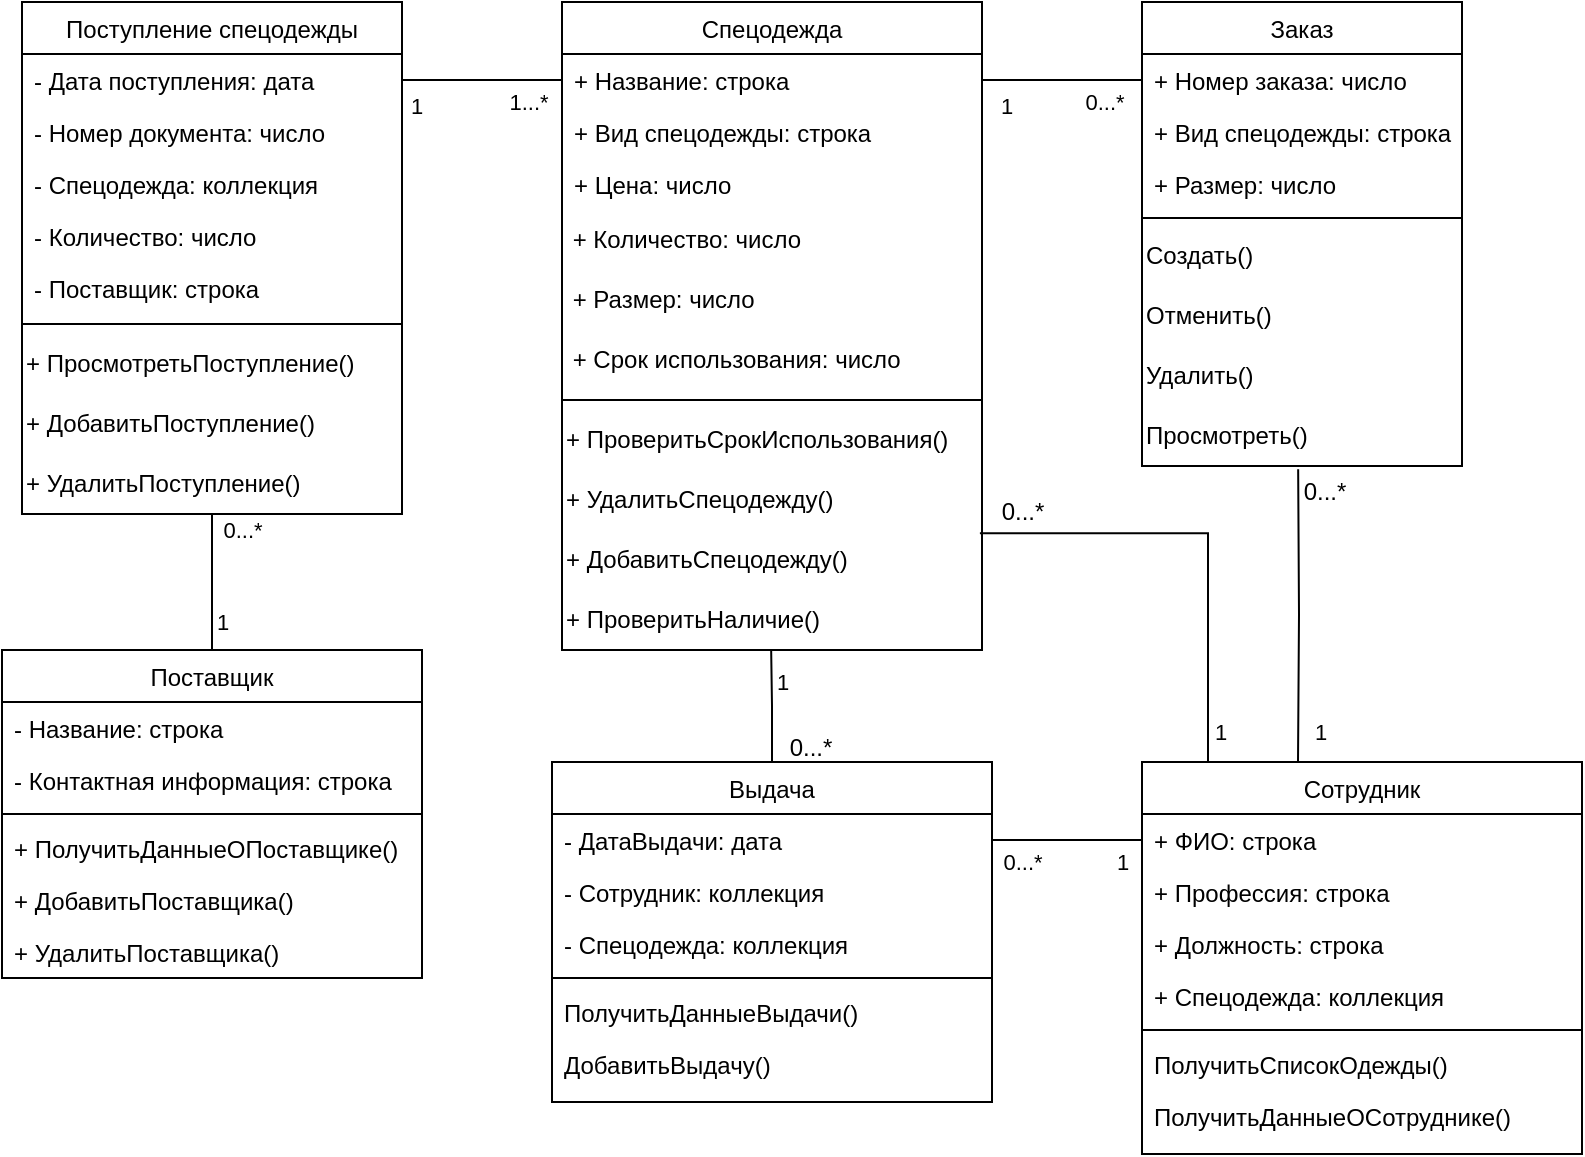 <mxfile version="24.1.0" type="device">
  <diagram id="C5RBs43oDa-KdzZeNtuy" name="Page-1">
    <mxGraphModel dx="819" dy="482" grid="1" gridSize="10" guides="1" tooltips="1" connect="1" arrows="1" fold="1" page="1" pageScale="1" pageWidth="827" pageHeight="1169" math="0" shadow="0">
      <root>
        <mxCell id="WIyWlLk6GJQsqaUBKTNV-0" />
        <mxCell id="WIyWlLk6GJQsqaUBKTNV-1" parent="WIyWlLk6GJQsqaUBKTNV-0" />
        <mxCell id="wQW2aJJIrBLTtRK1w_Cd-14" value="Заказ" style="swimlane;fontStyle=0;align=center;verticalAlign=top;childLayout=stackLayout;horizontal=1;startSize=26;horizontalStack=0;resizeParent=1;resizeLast=0;collapsible=1;marginBottom=0;rounded=0;shadow=0;strokeWidth=1;" parent="WIyWlLk6GJQsqaUBKTNV-1" vertex="1">
          <mxGeometry x="589" y="20" width="160" height="232" as="geometry">
            <mxRectangle x="230" y="140" width="160" height="26" as="alternateBounds" />
          </mxGeometry>
        </mxCell>
        <mxCell id="wQW2aJJIrBLTtRK1w_Cd-15" value="+ Номер заказа: число" style="text;align=left;verticalAlign=top;spacingLeft=4;spacingRight=4;overflow=hidden;rotatable=0;points=[[0,0.5],[1,0.5]];portConstraint=eastwest;" parent="wQW2aJJIrBLTtRK1w_Cd-14" vertex="1">
          <mxGeometry y="26" width="160" height="26" as="geometry" />
        </mxCell>
        <mxCell id="wQW2aJJIrBLTtRK1w_Cd-16" value="+ Вид спецодежды: строка&#xa;" style="text;align=left;verticalAlign=top;spacingLeft=4;spacingRight=4;overflow=hidden;rotatable=0;points=[[0,0.5],[1,0.5]];portConstraint=eastwest;rounded=0;shadow=0;html=0;" parent="wQW2aJJIrBLTtRK1w_Cd-14" vertex="1">
          <mxGeometry y="52" width="160" height="26" as="geometry" />
        </mxCell>
        <mxCell id="wQW2aJJIrBLTtRK1w_Cd-17" value="+ Размер: число" style="text;align=left;verticalAlign=top;spacingLeft=4;spacingRight=4;overflow=hidden;rotatable=0;points=[[0,0.5],[1,0.5]];portConstraint=eastwest;rounded=0;shadow=0;html=0;" parent="wQW2aJJIrBLTtRK1w_Cd-14" vertex="1">
          <mxGeometry y="78" width="160" height="26" as="geometry" />
        </mxCell>
        <mxCell id="wQW2aJJIrBLTtRK1w_Cd-18" value="" style="line;html=1;strokeWidth=1;align=left;verticalAlign=middle;spacingTop=-1;spacingLeft=3;spacingRight=3;rotatable=0;labelPosition=right;points=[];portConstraint=eastwest;" parent="wQW2aJJIrBLTtRK1w_Cd-14" vertex="1">
          <mxGeometry y="104" width="160" height="8" as="geometry" />
        </mxCell>
        <mxCell id="J9IfjraAbSk4hggIo1Mv-52" value="&lt;span style=&quot;&quot;&gt;Создать()&lt;/span&gt;" style="text;html=1;align=left;verticalAlign=middle;resizable=0;points=[];autosize=1;strokeColor=none;fillColor=none;" parent="wQW2aJJIrBLTtRK1w_Cd-14" vertex="1">
          <mxGeometry y="112" width="160" height="30" as="geometry" />
        </mxCell>
        <mxCell id="J9IfjraAbSk4hggIo1Mv-22" value="&lt;span style=&quot;&quot;&gt;Отменить()&lt;/span&gt;" style="text;html=1;align=left;verticalAlign=middle;resizable=0;points=[];autosize=1;strokeColor=none;fillColor=none;" parent="wQW2aJJIrBLTtRK1w_Cd-14" vertex="1">
          <mxGeometry y="142" width="160" height="30" as="geometry" />
        </mxCell>
        <mxCell id="J9IfjraAbSk4hggIo1Mv-23" value="&lt;span style=&quot;&quot;&gt;Удалить()&lt;/span&gt;" style="text;html=1;align=left;verticalAlign=middle;resizable=0;points=[];autosize=1;strokeColor=none;fillColor=none;" parent="wQW2aJJIrBLTtRK1w_Cd-14" vertex="1">
          <mxGeometry y="172" width="160" height="30" as="geometry" />
        </mxCell>
        <mxCell id="J9IfjraAbSk4hggIo1Mv-24" value="&lt;span style=&quot;&quot;&gt;Просмотреть()&lt;/span&gt;" style="text;html=1;align=left;verticalAlign=middle;resizable=0;points=[];autosize=1;strokeColor=none;fillColor=none;" parent="wQW2aJJIrBLTtRK1w_Cd-14" vertex="1">
          <mxGeometry y="202" width="160" height="30" as="geometry" />
        </mxCell>
        <mxCell id="J9IfjraAbSk4hggIo1Mv-0" value="Сотрудник" style="swimlane;fontStyle=0;align=center;verticalAlign=top;childLayout=stackLayout;horizontal=1;startSize=26;horizontalStack=0;resizeParent=1;resizeLast=0;collapsible=1;marginBottom=0;rounded=0;shadow=0;strokeWidth=1;" parent="WIyWlLk6GJQsqaUBKTNV-1" vertex="1">
          <mxGeometry x="589" y="400" width="220" height="196" as="geometry">
            <mxRectangle x="230" y="140" width="160" height="26" as="alternateBounds" />
          </mxGeometry>
        </mxCell>
        <mxCell id="J9IfjraAbSk4hggIo1Mv-1" value="+ ФИО: строка" style="text;align=left;verticalAlign=top;spacingLeft=4;spacingRight=4;overflow=hidden;rotatable=0;points=[[0,0.5],[1,0.5]];portConstraint=eastwest;" parent="J9IfjraAbSk4hggIo1Mv-0" vertex="1">
          <mxGeometry y="26" width="220" height="26" as="geometry" />
        </mxCell>
        <mxCell id="J9IfjraAbSk4hggIo1Mv-2" value="+ Профессия: строка" style="text;align=left;verticalAlign=top;spacingLeft=4;spacingRight=4;overflow=hidden;rotatable=0;points=[[0,0.5],[1,0.5]];portConstraint=eastwest;rounded=0;shadow=0;html=0;" parent="J9IfjraAbSk4hggIo1Mv-0" vertex="1">
          <mxGeometry y="52" width="220" height="26" as="geometry" />
        </mxCell>
        <mxCell id="J9IfjraAbSk4hggIo1Mv-42" value="+ Должность: строка" style="text;align=left;verticalAlign=top;spacingLeft=4;spacingRight=4;overflow=hidden;rotatable=0;points=[[0,0.5],[1,0.5]];portConstraint=eastwest;rounded=0;shadow=0;html=0;" parent="J9IfjraAbSk4hggIo1Mv-0" vertex="1">
          <mxGeometry y="78" width="220" height="26" as="geometry" />
        </mxCell>
        <mxCell id="J9IfjraAbSk4hggIo1Mv-43" value="+ Спецодежда: коллекция" style="text;align=left;verticalAlign=top;spacingLeft=4;spacingRight=4;overflow=hidden;rotatable=0;points=[[0,0.5],[1,0.5]];portConstraint=eastwest;rounded=0;shadow=0;html=0;" parent="J9IfjraAbSk4hggIo1Mv-0" vertex="1">
          <mxGeometry y="104" width="220" height="26" as="geometry" />
        </mxCell>
        <mxCell id="J9IfjraAbSk4hggIo1Mv-4" value="" style="line;html=1;strokeWidth=1;align=left;verticalAlign=middle;spacingTop=-1;spacingLeft=3;spacingRight=3;rotatable=0;labelPosition=right;points=[];portConstraint=eastwest;" parent="J9IfjraAbSk4hggIo1Mv-0" vertex="1">
          <mxGeometry y="130" width="220" height="8" as="geometry" />
        </mxCell>
        <mxCell id="J9IfjraAbSk4hggIo1Mv-5" value="ПолучитьСписокОдежды()" style="text;align=left;verticalAlign=top;spacingLeft=4;spacingRight=4;overflow=hidden;rotatable=0;points=[[0,0.5],[1,0.5]];portConstraint=eastwest;" parent="J9IfjraAbSk4hggIo1Mv-0" vertex="1">
          <mxGeometry y="138" width="220" height="26" as="geometry" />
        </mxCell>
        <mxCell id="J9IfjraAbSk4hggIo1Mv-44" value="ПолучитьДанныеОСотруднике()" style="text;align=left;verticalAlign=top;spacingLeft=4;spacingRight=4;overflow=hidden;rotatable=0;points=[[0,0.5],[1,0.5]];portConstraint=eastwest;" parent="J9IfjraAbSk4hggIo1Mv-0" vertex="1">
          <mxGeometry y="164" width="220" height="26" as="geometry" />
        </mxCell>
        <mxCell id="J9IfjraAbSk4hggIo1Mv-8" value="Спецодежда" style="swimlane;fontStyle=0;align=center;verticalAlign=top;childLayout=stackLayout;horizontal=1;startSize=26;horizontalStack=0;resizeParent=1;resizeLast=0;collapsible=1;marginBottom=0;rounded=0;shadow=0;strokeWidth=1;" parent="WIyWlLk6GJQsqaUBKTNV-1" vertex="1">
          <mxGeometry x="299" y="20" width="210" height="324" as="geometry">
            <mxRectangle x="230" y="140" width="160" height="26" as="alternateBounds" />
          </mxGeometry>
        </mxCell>
        <mxCell id="J9IfjraAbSk4hggIo1Mv-9" value="+ Название: строка" style="text;align=left;verticalAlign=top;spacingLeft=4;spacingRight=4;overflow=hidden;rotatable=0;points=[[0,0.5],[1,0.5]];portConstraint=eastwest;" parent="J9IfjraAbSk4hggIo1Mv-8" vertex="1">
          <mxGeometry y="26" width="210" height="26" as="geometry" />
        </mxCell>
        <mxCell id="J9IfjraAbSk4hggIo1Mv-10" value="+ Вид спецодежды: строка&#xa;" style="text;align=left;verticalAlign=top;spacingLeft=4;spacingRight=4;overflow=hidden;rotatable=0;points=[[0,0.5],[1,0.5]];portConstraint=eastwest;rounded=0;shadow=0;html=0;" parent="J9IfjraAbSk4hggIo1Mv-8" vertex="1">
          <mxGeometry y="52" width="210" height="26" as="geometry" />
        </mxCell>
        <mxCell id="J9IfjraAbSk4hggIo1Mv-11" value="+ Цена: число" style="text;align=left;verticalAlign=top;spacingLeft=4;spacingRight=4;overflow=hidden;rotatable=0;points=[[0,0.5],[1,0.5]];portConstraint=eastwest;rounded=0;shadow=0;html=0;" parent="J9IfjraAbSk4hggIo1Mv-8" vertex="1">
          <mxGeometry y="78" width="210" height="26" as="geometry" />
        </mxCell>
        <mxCell id="J9IfjraAbSk4hggIo1Mv-71" value="&lt;span style=&quot;&quot;&gt;&amp;nbsp;+ Количество: число&lt;/span&gt;" style="text;html=1;align=left;verticalAlign=middle;resizable=0;points=[];autosize=1;strokeColor=none;fillColor=none;" parent="J9IfjraAbSk4hggIo1Mv-8" vertex="1">
          <mxGeometry y="104" width="210" height="30" as="geometry" />
        </mxCell>
        <mxCell id="J9IfjraAbSk4hggIo1Mv-15" value="&lt;span style=&quot;&quot;&gt;&amp;nbsp;+ Размер: число&lt;/span&gt;" style="text;html=1;align=left;verticalAlign=middle;resizable=0;points=[];autosize=1;strokeColor=none;fillColor=none;" parent="J9IfjraAbSk4hggIo1Mv-8" vertex="1">
          <mxGeometry y="134" width="210" height="30" as="geometry" />
        </mxCell>
        <mxCell id="J9IfjraAbSk4hggIo1Mv-16" value="&lt;span style=&quot;&quot;&gt;&amp;nbsp;+ Срок использования: число&lt;/span&gt;" style="text;html=1;align=left;verticalAlign=middle;resizable=0;points=[];autosize=1;strokeColor=none;fillColor=none;" parent="J9IfjraAbSk4hggIo1Mv-8" vertex="1">
          <mxGeometry y="164" width="210" height="30" as="geometry" />
        </mxCell>
        <mxCell id="J9IfjraAbSk4hggIo1Mv-13" style="line;html=1;strokeWidth=1;align=left;verticalAlign=middle;spacingTop=-1;spacingLeft=3;spacingRight=3;rotatable=0;labelPosition=right;points=[];portConstraint=eastwest;" parent="J9IfjraAbSk4hggIo1Mv-8" vertex="1">
          <mxGeometry y="194" width="210" height="10" as="geometry" />
        </mxCell>
        <mxCell id="J9IfjraAbSk4hggIo1Mv-54" value="+&amp;nbsp;&lt;span style=&quot;&quot;&gt;ПроверитьСрокИспользования()&lt;/span&gt;&lt;span style=&quot;color: rgba(0, 0, 0, 0); font-family: monospace; font-size: 0px;&quot;&gt;%3CmxGraphModel%3E%3Croot%3E%3CmxCell%20id%3D%220%22%2F%3E%3CmxCell%20id%3D%221%22%20parent%3D%220%22%2F%3E%3CmxCell%20id%3D%222%22%20value%3D%22%26lt%3Bspan%20style%3D%26quot%3B%26quot%3B%26gt%3B%26amp%3Bnbsp%3B%2B%20%D0%A1%D1%80%D0%BE%D0%BA%20%D0%B8%D1%81%D0%BF%D0%BE%D0%BB%D1%8C%D0%B7%D0%BE%D0%B2%D0%B0%D0%BD%D0%B8%D1%8F%3A%20%D1%87%D0%B8%D1%81%D0%BB%D0%BE%26lt%3B%2Fspan%26gt%3B%22%20style%3D%22text%3Bhtml%3D1%3Balign%3Dleft%3BverticalAlign%3Dmiddle%3Bresizable%3D0%3Bpoints%3D%5B%5D%3Bautosize%3D1%3BstrokeColor%3Dnone%3BfillColor%3Dnone%3B%22%20vertex%3D%221%22%20parent%3D%221%22%3E%3CmxGeometry%20x%3D%22280%22%20y%3D%22674%22%20width%3D%22190%22%20height%3D%2230%22%20as%3D%22geometry%22%2F%3E%3C%2FmxCell%3E%3C%2Froot%3E%3C%2FmxGraphModel%3E&lt;/span&gt;" style="text;html=1;align=left;verticalAlign=middle;resizable=0;points=[];autosize=1;strokeColor=none;fillColor=none;" parent="J9IfjraAbSk4hggIo1Mv-8" vertex="1">
          <mxGeometry y="204" width="210" height="30" as="geometry" />
        </mxCell>
        <mxCell id="J9IfjraAbSk4hggIo1Mv-72" value="+ УдалитьСпецодежду()&lt;span style=&quot;color: rgba(0, 0, 0, 0); font-family: monospace; font-size: 0px;&quot;&gt;%3CmxGraphModel%3E%3Croot%3E%3CmxCell%20id%3D%220%22%2F%3E%3CmxCell%20id%3D%221%22%20parent%3D%220%22%2F%3E%3CmxCell%20id%3D%222%22%20value%3D%22%26lt%3Bspan%20style%3D%26quot%3B%26quot%3B%26gt%3B%26amp%3Bnbsp%3B%2B%20%D0%A1%D1%80%D0%BE%D0%BA%20%D0%B8%D1%81%D0%BF%D0%BE%D0%BB%D1%8C%D0%B7%D0%BE%D0%B2%D0%B0%D0%BD%D0%B8%D1%8F%3A%20%D1%87%D0%B8%D1%81%D0%BB%D0%BE%26lt%3B%2Fspan%26gt%3B%22%20style%3D%22text%3Bhtml%3D1%3Balign%3Dleft%3BverticalAlign%3Dmiddle%3Bresizable%3D0%3Bpoints%3D%5B%5D%3Bautosize%3D1%3BstrokeColor%3Dnone%3BfillColor%3Dnone%3B%22%20vertex%3D%221%22%20parent%3D%221%22%3E%3CmxGeometry%20x%3D%22280%22%20y%3D%22674%22%20width%3D%22190%22%20height%3D%2230%22%20as%3D%22geometry%22%2F%3E%3C%2FmxCell%3E%3C%2Froot%3E%3C%2FmxGraphModel%3E&lt;/span&gt;" style="text;html=1;align=left;verticalAlign=middle;resizable=0;points=[];autosize=1;strokeColor=none;fillColor=none;" parent="J9IfjraAbSk4hggIo1Mv-8" vertex="1">
          <mxGeometry y="234" width="210" height="30" as="geometry" />
        </mxCell>
        <mxCell id="J9IfjraAbSk4hggIo1Mv-70" value="+ ДобавитьСпецодежду()&lt;span style=&quot;color: rgba(0, 0, 0, 0); font-family: monospace; font-size: 0px;&quot;&gt;%3CmxGraphModel%3E%3Croot%3E%3CmxCell%20id%3D%220%22%2F%3E%3CmxCell%20id%3D%221%22%20parent%3D%220%22%2F%3E%3CmxCell%20id%3D%222%22%20value%3D%22%26lt%3Bspan%20style%3D%26quot%3B%26quot%3B%26gt%3B%26amp%3Bnbsp%3B%2B%20%D0%A1%D1%80%D0%BE%D0%BA%20%D0%B8%D1%81%D0%BF%D0%BE%D0%BB%D1%8C%D0%B7%D0%BE%D0%B2%D0%B0%D0%BD%D0%B8%D1%8F%3A%20%D1%87%D0%B8%D1%81%D0%BB%D0%BE%26lt%3B%2Fspan%26gt%3B%22%20style%3D%22text%3Bhtml%3D1%3Balign%3Dleft%3BverticalAlign%3Dmiddle%3Bresizable%3D0%3Bpoints%3D%5B%5D%3Bautosize%3D1%3BstrokeColor%3Dnone%3BfillColor%3Dnone%3B%22%20vertex%3D%221%22%20parent%3D%221%22%3E%3CmxGeometry%20x%3D%22280%22%20y%3D%22674%22%20width%3D%22190%22%20height%3D%2230%22%20as%3D%22geometry%22%2F%3E%3C%2FmxCell%3E%3C%2Froot%3E%3C%2FmxGraphModel%3E&lt;/span&gt;" style="text;html=1;align=left;verticalAlign=middle;resizable=0;points=[];autosize=1;strokeColor=none;fillColor=none;" parent="J9IfjraAbSk4hggIo1Mv-8" vertex="1">
          <mxGeometry y="264" width="210" height="30" as="geometry" />
        </mxCell>
        <mxCell id="J9IfjraAbSk4hggIo1Mv-55" value="+ ПроверитьНаличие()&lt;span style=&quot;color: rgba(0, 0, 0, 0); font-family: monospace; font-size: 0px;&quot;&gt;%3CmxGraphModel%3E%3Croot%3E%3CmxCell%20id%3D%220%22%2F%3E%3CmxCell%20id%3D%221%22%20parent%3D%220%22%2F%3E%3CmxCell%20id%3D%222%22%20value%3D%22%26lt%3Bspan%20style%3D%26quot%3B%26quot%3B%26gt%3B%26amp%3Bnbsp%3B%2B%20%D0%A1%D1%80%D0%BE%D0%BA%20%D0%B8%D1%81%D0%BF%D0%BE%D0%BB%D1%8C%D0%B7%D0%BE%D0%B2%D0%B0%D0%BD%D0%B8%D1%8F%3A%20%D1%87%D0%B8%D1%81%D0%BB%D0%BE%26lt%3B%2Fspan%26gt%3B%22%20style%3D%22text%3Bhtml%3D1%3Balign%3Dleft%3BverticalAlign%3Dmiddle%3Bresizable%3D0%3Bpoints%3D%5B%5D%3Bautosize%3D1%3BstrokeColor%3Dnone%3BfillColor%3Dnone%3B%22%20vertex%3D%221%22%20parent%3D%221%22%3E%3CmxGeometry%20x%3D%22280%22%20y%3D%22674%22%20width%3D%22190%22%20height%3D%2230%22%20as%3D%22geometry%22%2F%3E%3C%2FmxCell%3E%3C%2Froot%3E%3C%2FmxGraphModel%3E&lt;/span&gt;" style="text;html=1;align=left;verticalAlign=middle;resizable=0;points=[];autosize=1;strokeColor=none;fillColor=none;" parent="J9IfjraAbSk4hggIo1Mv-8" vertex="1">
          <mxGeometry y="294" width="210" height="30" as="geometry" />
        </mxCell>
        <mxCell id="J9IfjraAbSk4hggIo1Mv-25" value="Поставщик" style="swimlane;fontStyle=0;align=center;verticalAlign=top;childLayout=stackLayout;horizontal=1;startSize=26;horizontalStack=0;resizeParent=1;resizeLast=0;collapsible=1;marginBottom=0;rounded=0;shadow=0;strokeWidth=1;" parent="WIyWlLk6GJQsqaUBKTNV-1" vertex="1">
          <mxGeometry x="19" y="344" width="210" height="164" as="geometry">
            <mxRectangle x="230" y="140" width="160" height="26" as="alternateBounds" />
          </mxGeometry>
        </mxCell>
        <mxCell id="J9IfjraAbSk4hggIo1Mv-26" value="- Название: строка" style="text;align=left;verticalAlign=top;spacingLeft=4;spacingRight=4;overflow=hidden;rotatable=0;points=[[0,0.5],[1,0.5]];portConstraint=eastwest;" parent="J9IfjraAbSk4hggIo1Mv-25" vertex="1">
          <mxGeometry y="26" width="210" height="26" as="geometry" />
        </mxCell>
        <mxCell id="J9IfjraAbSk4hggIo1Mv-27" value="- Контактная информация: строка" style="text;align=left;verticalAlign=top;spacingLeft=4;spacingRight=4;overflow=hidden;rotatable=0;points=[[0,0.5],[1,0.5]];portConstraint=eastwest;rounded=0;shadow=0;html=0;" parent="J9IfjraAbSk4hggIo1Mv-25" vertex="1">
          <mxGeometry y="52" width="210" height="26" as="geometry" />
        </mxCell>
        <mxCell id="J9IfjraAbSk4hggIo1Mv-29" value="" style="line;html=1;strokeWidth=1;align=left;verticalAlign=middle;spacingTop=-1;spacingLeft=3;spacingRight=3;rotatable=0;labelPosition=right;points=[];portConstraint=eastwest;" parent="J9IfjraAbSk4hggIo1Mv-25" vertex="1">
          <mxGeometry y="78" width="210" height="8" as="geometry" />
        </mxCell>
        <mxCell id="J9IfjraAbSk4hggIo1Mv-58" value="+ ПолучитьДанныеОПоставщике()" style="text;align=left;verticalAlign=top;spacingLeft=4;spacingRight=4;overflow=hidden;rotatable=0;points=[[0,0.5],[1,0.5]];portConstraint=eastwest;" parent="J9IfjraAbSk4hggIo1Mv-25" vertex="1">
          <mxGeometry y="86" width="210" height="26" as="geometry" />
        </mxCell>
        <mxCell id="J9IfjraAbSk4hggIo1Mv-59" value="+ ДобавитьПоставщика()" style="text;align=left;verticalAlign=top;spacingLeft=4;spacingRight=4;overflow=hidden;rotatable=0;points=[[0,0.5],[1,0.5]];portConstraint=eastwest;" parent="J9IfjraAbSk4hggIo1Mv-25" vertex="1">
          <mxGeometry y="112" width="210" height="26" as="geometry" />
        </mxCell>
        <mxCell id="J9IfjraAbSk4hggIo1Mv-57" value="+ УдалитьПоставщика()" style="text;align=left;verticalAlign=top;spacingLeft=4;spacingRight=4;overflow=hidden;rotatable=0;points=[[0,0.5],[1,0.5]];portConstraint=eastwest;" parent="J9IfjraAbSk4hggIo1Mv-25" vertex="1">
          <mxGeometry y="138" width="210" height="26" as="geometry" />
        </mxCell>
        <mxCell id="J9IfjraAbSk4hggIo1Mv-35" value="Поступление спецодежды" style="swimlane;fontStyle=0;align=center;verticalAlign=top;childLayout=stackLayout;horizontal=1;startSize=26;horizontalStack=0;resizeParent=1;resizeLast=0;collapsible=1;marginBottom=0;rounded=0;shadow=0;strokeWidth=1;" parent="WIyWlLk6GJQsqaUBKTNV-1" vertex="1">
          <mxGeometry x="29" y="20" width="190" height="256" as="geometry">
            <mxRectangle x="230" y="140" width="160" height="26" as="alternateBounds" />
          </mxGeometry>
        </mxCell>
        <mxCell id="J9IfjraAbSk4hggIo1Mv-60" value="- Дата поступления: дата" style="text;align=left;verticalAlign=top;spacingLeft=4;spacingRight=4;overflow=hidden;rotatable=0;points=[[0,0.5],[1,0.5]];portConstraint=eastwest;rounded=0;shadow=0;html=0;" parent="J9IfjraAbSk4hggIo1Mv-35" vertex="1">
          <mxGeometry y="26" width="190" height="26" as="geometry" />
        </mxCell>
        <mxCell id="J9IfjraAbSk4hggIo1Mv-62" value="- Номер документа: число" style="text;align=left;verticalAlign=top;spacingLeft=4;spacingRight=4;overflow=hidden;rotatable=0;points=[[0,0.5],[1,0.5]];portConstraint=eastwest;" parent="J9IfjraAbSk4hggIo1Mv-35" vertex="1">
          <mxGeometry y="52" width="190" height="26" as="geometry" />
        </mxCell>
        <mxCell id="J9IfjraAbSk4hggIo1Mv-36" value="- Спецодежда: коллекция" style="text;align=left;verticalAlign=top;spacingLeft=4;spacingRight=4;overflow=hidden;rotatable=0;points=[[0,0.5],[1,0.5]];portConstraint=eastwest;" parent="J9IfjraAbSk4hggIo1Mv-35" vertex="1">
          <mxGeometry y="78" width="190" height="26" as="geometry" />
        </mxCell>
        <mxCell id="J9IfjraAbSk4hggIo1Mv-37" value="- Количество: число&#xa;" style="text;align=left;verticalAlign=top;spacingLeft=4;spacingRight=4;overflow=hidden;rotatable=0;points=[[0,0.5],[1,0.5]];portConstraint=eastwest;rounded=0;shadow=0;html=0;" parent="J9IfjraAbSk4hggIo1Mv-35" vertex="1">
          <mxGeometry y="104" width="190" height="26" as="geometry" />
        </mxCell>
        <mxCell id="J9IfjraAbSk4hggIo1Mv-38" value="- Поставщик: строка" style="text;align=left;verticalAlign=top;spacingLeft=4;spacingRight=4;overflow=hidden;rotatable=0;points=[[0,0.5],[1,0.5]];portConstraint=eastwest;rounded=0;shadow=0;html=0;" parent="J9IfjraAbSk4hggIo1Mv-35" vertex="1">
          <mxGeometry y="130" width="190" height="26" as="geometry" />
        </mxCell>
        <mxCell id="J9IfjraAbSk4hggIo1Mv-41" style="line;html=1;strokeWidth=1;align=left;verticalAlign=middle;spacingTop=-1;spacingLeft=3;spacingRight=3;rotatable=0;labelPosition=right;points=[];portConstraint=eastwest;" parent="J9IfjraAbSk4hggIo1Mv-35" vertex="1">
          <mxGeometry y="156" width="190" height="10" as="geometry" />
        </mxCell>
        <mxCell id="J9IfjraAbSk4hggIo1Mv-65" value="+&amp;nbsp;ПросмотретьПоступление()" style="text;html=1;align=left;verticalAlign=middle;resizable=0;points=[];autosize=1;strokeColor=none;fillColor=none;" parent="J9IfjraAbSk4hggIo1Mv-35" vertex="1">
          <mxGeometry y="166" width="190" height="30" as="geometry" />
        </mxCell>
        <mxCell id="J9IfjraAbSk4hggIo1Mv-63" value="+&amp;nbsp;ДобавитьПоступление()" style="text;html=1;align=left;verticalAlign=middle;resizable=0;points=[];autosize=1;strokeColor=none;fillColor=none;" parent="J9IfjraAbSk4hggIo1Mv-35" vertex="1">
          <mxGeometry y="196" width="190" height="30" as="geometry" />
        </mxCell>
        <mxCell id="J9IfjraAbSk4hggIo1Mv-64" value="+&amp;nbsp;УдалитьПоступление()" style="text;html=1;align=left;verticalAlign=middle;resizable=0;points=[];autosize=1;strokeColor=none;fillColor=none;" parent="J9IfjraAbSk4hggIo1Mv-35" vertex="1">
          <mxGeometry y="226" width="190" height="30" as="geometry" />
        </mxCell>
        <mxCell id="J9IfjraAbSk4hggIo1Mv-49" style="edgeStyle=orthogonalEdgeStyle;rounded=0;orthogonalLoop=1;jettySize=auto;html=1;entryX=0.488;entryY=1.056;entryDx=0;entryDy=0;entryPerimeter=0;endArrow=none;endFill=0;" parent="WIyWlLk6GJQsqaUBKTNV-1" target="J9IfjraAbSk4hggIo1Mv-24" edge="1">
          <mxGeometry relative="1" as="geometry">
            <mxPoint x="667" y="400" as="sourcePoint" />
          </mxGeometry>
        </mxCell>
        <mxCell id="J9IfjraAbSk4hggIo1Mv-73" style="edgeStyle=orthogonalEdgeStyle;rounded=0;orthogonalLoop=1;jettySize=auto;html=1;exitX=0;exitY=0.5;exitDx=0;exitDy=0;entryX=1;entryY=0.5;entryDx=0;entryDy=0;endArrow=none;endFill=0;" parent="WIyWlLk6GJQsqaUBKTNV-1" source="J9IfjraAbSk4hggIo1Mv-9" target="J9IfjraAbSk4hggIo1Mv-60" edge="1">
          <mxGeometry relative="1" as="geometry" />
        </mxCell>
        <mxCell id="J9IfjraAbSk4hggIo1Mv-74" value="1" style="edgeLabel;html=1;align=center;verticalAlign=middle;resizable=0;points=[];" parent="J9IfjraAbSk4hggIo1Mv-73" vertex="1" connectable="0">
          <mxGeometry x="0.828" y="1" relative="1" as="geometry">
            <mxPoint y="12" as="offset" />
          </mxGeometry>
        </mxCell>
        <mxCell id="J9IfjraAbSk4hggIo1Mv-75" value="1...*" style="edgeLabel;html=1;align=center;verticalAlign=middle;resizable=0;points=[];" parent="J9IfjraAbSk4hggIo1Mv-73" vertex="1" connectable="0">
          <mxGeometry x="-0.792" y="-3" relative="1" as="geometry">
            <mxPoint x="-9" y="14" as="offset" />
          </mxGeometry>
        </mxCell>
        <mxCell id="J9IfjraAbSk4hggIo1Mv-76" value="Выдача" style="swimlane;fontStyle=0;align=center;verticalAlign=top;childLayout=stackLayout;horizontal=1;startSize=26;horizontalStack=0;resizeParent=1;resizeLast=0;collapsible=1;marginBottom=0;rounded=0;shadow=0;strokeWidth=1;" parent="WIyWlLk6GJQsqaUBKTNV-1" vertex="1">
          <mxGeometry x="294" y="400" width="220" height="170" as="geometry">
            <mxRectangle x="230" y="140" width="160" height="26" as="alternateBounds" />
          </mxGeometry>
        </mxCell>
        <mxCell id="J9IfjraAbSk4hggIo1Mv-77" value="- ДатаВыдачи: дата" style="text;align=left;verticalAlign=top;spacingLeft=4;spacingRight=4;overflow=hidden;rotatable=0;points=[[0,0.5],[1,0.5]];portConstraint=eastwest;" parent="J9IfjraAbSk4hggIo1Mv-76" vertex="1">
          <mxGeometry y="26" width="220" height="26" as="geometry" />
        </mxCell>
        <mxCell id="J9IfjraAbSk4hggIo1Mv-78" value="- Сотрудник: коллекция" style="text;align=left;verticalAlign=top;spacingLeft=4;spacingRight=4;overflow=hidden;rotatable=0;points=[[0,0.5],[1,0.5]];portConstraint=eastwest;rounded=0;shadow=0;html=0;" parent="J9IfjraAbSk4hggIo1Mv-76" vertex="1">
          <mxGeometry y="52" width="220" height="26" as="geometry" />
        </mxCell>
        <mxCell id="J9IfjraAbSk4hggIo1Mv-79" value="- Спецодежда: коллекция" style="text;align=left;verticalAlign=top;spacingLeft=4;spacingRight=4;overflow=hidden;rotatable=0;points=[[0,0.5],[1,0.5]];portConstraint=eastwest;rounded=0;shadow=0;html=0;" parent="J9IfjraAbSk4hggIo1Mv-76" vertex="1">
          <mxGeometry y="78" width="220" height="26" as="geometry" />
        </mxCell>
        <mxCell id="J9IfjraAbSk4hggIo1Mv-81" value="" style="line;html=1;strokeWidth=1;align=left;verticalAlign=middle;spacingTop=-1;spacingLeft=3;spacingRight=3;rotatable=0;labelPosition=right;points=[];portConstraint=eastwest;" parent="J9IfjraAbSk4hggIo1Mv-76" vertex="1">
          <mxGeometry y="104" width="220" height="8" as="geometry" />
        </mxCell>
        <mxCell id="J9IfjraAbSk4hggIo1Mv-82" value="ПолучитьДанныеВыдачи()" style="text;align=left;verticalAlign=top;spacingLeft=4;spacingRight=4;overflow=hidden;rotatable=0;points=[[0,0.5],[1,0.5]];portConstraint=eastwest;" parent="J9IfjraAbSk4hggIo1Mv-76" vertex="1">
          <mxGeometry y="112" width="220" height="26" as="geometry" />
        </mxCell>
        <mxCell id="J9IfjraAbSk4hggIo1Mv-83" value="ДобавитьВыдачу()" style="text;align=left;verticalAlign=top;spacingLeft=4;spacingRight=4;overflow=hidden;rotatable=0;points=[[0,0.5],[1,0.5]];portConstraint=eastwest;" parent="J9IfjraAbSk4hggIo1Mv-76" vertex="1">
          <mxGeometry y="138" width="220" height="26" as="geometry" />
        </mxCell>
        <mxCell id="J9IfjraAbSk4hggIo1Mv-85" style="edgeStyle=orthogonalEdgeStyle;rounded=0;orthogonalLoop=1;jettySize=auto;html=1;exitX=1;exitY=0.5;exitDx=0;exitDy=0;entryX=0;entryY=0.5;entryDx=0;entryDy=0;endArrow=none;endFill=0;" parent="WIyWlLk6GJQsqaUBKTNV-1" source="J9IfjraAbSk4hggIo1Mv-77" target="J9IfjraAbSk4hggIo1Mv-1" edge="1">
          <mxGeometry relative="1" as="geometry" />
        </mxCell>
        <mxCell id="J9IfjraAbSk4hggIo1Mv-86" value="1" style="edgeLabel;html=1;align=center;verticalAlign=middle;resizable=0;points=[];" parent="J9IfjraAbSk4hggIo1Mv-85" vertex="1" connectable="0">
          <mxGeometry x="0.679" y="1" relative="1" as="geometry">
            <mxPoint x="2" y="12" as="offset" />
          </mxGeometry>
        </mxCell>
        <mxCell id="J9IfjraAbSk4hggIo1Mv-87" value="0...*" style="edgeLabel;html=1;align=center;verticalAlign=middle;resizable=0;points=[];" parent="J9IfjraAbSk4hggIo1Mv-85" vertex="1" connectable="0">
          <mxGeometry x="-0.782" y="-1" relative="1" as="geometry">
            <mxPoint x="7" y="10" as="offset" />
          </mxGeometry>
        </mxCell>
        <mxCell id="J9IfjraAbSk4hggIo1Mv-89" style="edgeStyle=orthogonalEdgeStyle;rounded=0;orthogonalLoop=1;jettySize=auto;html=1;exitX=0.5;exitY=0;exitDx=0;exitDy=0;entryX=0.498;entryY=0.99;entryDx=0;entryDy=0;entryPerimeter=0;endArrow=none;endFill=0;" parent="WIyWlLk6GJQsqaUBKTNV-1" source="J9IfjraAbSk4hggIo1Mv-76" target="J9IfjraAbSk4hggIo1Mv-55" edge="1">
          <mxGeometry relative="1" as="geometry" />
        </mxCell>
        <mxCell id="J9IfjraAbSk4hggIo1Mv-92" value="1" style="edgeLabel;html=1;align=center;verticalAlign=middle;resizable=0;points=[];" parent="J9IfjraAbSk4hggIo1Mv-89" vertex="1" connectable="0">
          <mxGeometry x="0.778" relative="1" as="geometry">
            <mxPoint x="5" y="10" as="offset" />
          </mxGeometry>
        </mxCell>
        <mxCell id="J9IfjraAbSk4hggIo1Mv-90" value="0...*" style="text;html=1;align=center;verticalAlign=middle;resizable=0;points=[];autosize=1;strokeColor=none;fillColor=none;" parent="WIyWlLk6GJQsqaUBKTNV-1" vertex="1">
          <mxGeometry x="403" y="378" width="40" height="30" as="geometry" />
        </mxCell>
        <mxCell id="J9IfjraAbSk4hggIo1Mv-93" style="edgeStyle=orthogonalEdgeStyle;rounded=0;orthogonalLoop=1;jettySize=auto;html=1;endArrow=none;endFill=0;" parent="WIyWlLk6GJQsqaUBKTNV-1" source="J9IfjraAbSk4hggIo1Mv-64" target="J9IfjraAbSk4hggIo1Mv-25" edge="1">
          <mxGeometry relative="1" as="geometry" />
        </mxCell>
        <mxCell id="J9IfjraAbSk4hggIo1Mv-94" value="1" style="edgeLabel;html=1;align=center;verticalAlign=middle;resizable=0;points=[];" parent="J9IfjraAbSk4hggIo1Mv-93" vertex="1" connectable="0">
          <mxGeometry x="0.571" y="1" relative="1" as="geometry">
            <mxPoint x="4" as="offset" />
          </mxGeometry>
        </mxCell>
        <mxCell id="J9IfjraAbSk4hggIo1Mv-95" value="0...*" style="edgeLabel;html=1;align=center;verticalAlign=middle;resizable=0;points=[];" parent="J9IfjraAbSk4hggIo1Mv-93" vertex="1" connectable="0">
          <mxGeometry x="-0.759" y="1" relative="1" as="geometry">
            <mxPoint x="14" as="offset" />
          </mxGeometry>
        </mxCell>
        <mxCell id="J9IfjraAbSk4hggIo1Mv-96" style="edgeStyle=orthogonalEdgeStyle;rounded=0;orthogonalLoop=1;jettySize=auto;html=1;exitX=0;exitY=0.5;exitDx=0;exitDy=0;endArrow=none;endFill=0;" parent="WIyWlLk6GJQsqaUBKTNV-1" source="wQW2aJJIrBLTtRK1w_Cd-15" target="J9IfjraAbSk4hggIo1Mv-9" edge="1">
          <mxGeometry relative="1" as="geometry" />
        </mxCell>
        <mxCell id="J9IfjraAbSk4hggIo1Mv-97" value="1" style="edgeLabel;html=1;align=center;verticalAlign=middle;resizable=0;points=[];" parent="J9IfjraAbSk4hggIo1Mv-96" vertex="1" connectable="0">
          <mxGeometry x="0.71" y="-2" relative="1" as="geometry">
            <mxPoint y="15" as="offset" />
          </mxGeometry>
        </mxCell>
        <mxCell id="J9IfjraAbSk4hggIo1Mv-98" value="0...*" style="edgeLabel;html=1;align=center;verticalAlign=middle;resizable=0;points=[];" parent="J9IfjraAbSk4hggIo1Mv-96" vertex="1" connectable="0">
          <mxGeometry x="-0.738" relative="1" as="geometry">
            <mxPoint x="-9" y="11" as="offset" />
          </mxGeometry>
        </mxCell>
        <mxCell id="J9IfjraAbSk4hggIo1Mv-100" style="edgeStyle=orthogonalEdgeStyle;rounded=0;orthogonalLoop=1;jettySize=auto;html=1;entryX=0.995;entryY=0.054;entryDx=0;entryDy=0;entryPerimeter=0;endArrow=none;endFill=0;" parent="WIyWlLk6GJQsqaUBKTNV-1" target="J9IfjraAbSk4hggIo1Mv-70" edge="1">
          <mxGeometry relative="1" as="geometry">
            <mxPoint x="622" y="400" as="sourcePoint" />
            <Array as="points">
              <mxPoint x="622" y="400" />
              <mxPoint x="622" y="286" />
            </Array>
          </mxGeometry>
        </mxCell>
        <mxCell id="Dt-G8vhHZX5G1HhWdPYO-2" value="1" style="edgeLabel;html=1;align=center;verticalAlign=middle;resizable=0;points=[];" parent="WIyWlLk6GJQsqaUBKTNV-1" vertex="1" connectable="0">
          <mxGeometry x="609.997" y="450" as="geometry">
            <mxPoint x="18" y="-65" as="offset" />
          </mxGeometry>
        </mxCell>
        <mxCell id="Dt-G8vhHZX5G1HhWdPYO-3" value="1" style="edgeLabel;html=1;align=center;verticalAlign=middle;resizable=0;points=[];" parent="WIyWlLk6GJQsqaUBKTNV-1" vertex="1" connectable="0">
          <mxGeometry x="659.997" y="450" as="geometry">
            <mxPoint x="18" y="-65" as="offset" />
          </mxGeometry>
        </mxCell>
        <mxCell id="bZIc7E61KSaaqiohkR83-0" value="0...*" style="text;html=1;align=center;verticalAlign=middle;resizable=0;points=[];autosize=1;strokeColor=none;fillColor=none;" vertex="1" parent="WIyWlLk6GJQsqaUBKTNV-1">
          <mxGeometry x="660" y="250" width="40" height="30" as="geometry" />
        </mxCell>
        <mxCell id="bZIc7E61KSaaqiohkR83-1" value="0...*" style="text;html=1;align=center;verticalAlign=middle;resizable=0;points=[];autosize=1;strokeColor=none;fillColor=none;" vertex="1" parent="WIyWlLk6GJQsqaUBKTNV-1">
          <mxGeometry x="509" y="260" width="40" height="30" as="geometry" />
        </mxCell>
      </root>
    </mxGraphModel>
  </diagram>
</mxfile>
